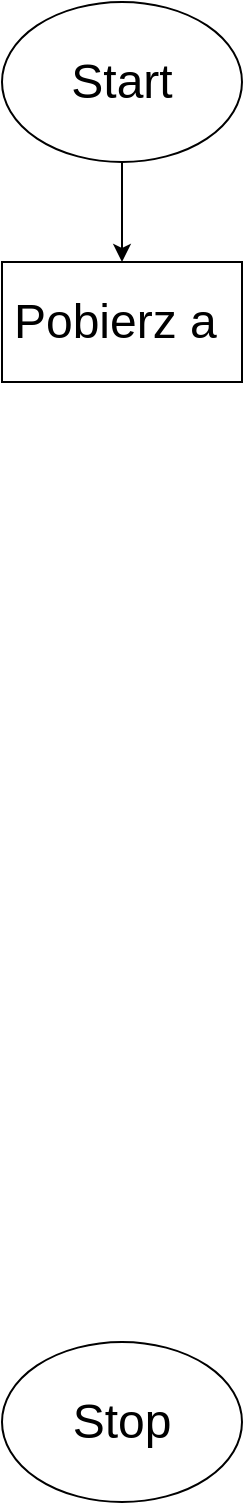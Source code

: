 <mxfile version="20.8.23" type="github">
  <diagram name="Strona-1" id="N2o9sDRhOVRG4yys8NiW">
    <mxGraphModel dx="1434" dy="796" grid="1" gridSize="10" guides="1" tooltips="1" connect="1" arrows="1" fold="1" page="1" pageScale="1" pageWidth="827" pageHeight="1169" math="0" shadow="0">
      <root>
        <mxCell id="0" />
        <mxCell id="1" parent="0" />
        <mxCell id="E7xoceRB0Ow2088OI2t0-4" style="edgeStyle=orthogonalEdgeStyle;rounded=0;orthogonalLoop=1;jettySize=auto;html=1;fontSize=24;" edge="1" parent="1" source="E7xoceRB0Ow2088OI2t0-1" target="E7xoceRB0Ow2088OI2t0-3">
          <mxGeometry relative="1" as="geometry" />
        </mxCell>
        <mxCell id="E7xoceRB0Ow2088OI2t0-1" value="Start" style="ellipse;whiteSpace=wrap;html=1;fontSize=24;" vertex="1" parent="1">
          <mxGeometry x="354" y="30" width="120" height="80" as="geometry" />
        </mxCell>
        <mxCell id="E7xoceRB0Ow2088OI2t0-2" value="Stop" style="ellipse;whiteSpace=wrap;html=1;fontSize=24;" vertex="1" parent="1">
          <mxGeometry x="354" y="700" width="120" height="80" as="geometry" />
        </mxCell>
        <mxCell id="E7xoceRB0Ow2088OI2t0-3" value="Pobierz a&amp;nbsp;&lt;br&gt;" style="rounded=0;whiteSpace=wrap;html=1;fontSize=24;" vertex="1" parent="1">
          <mxGeometry x="354" y="160" width="120" height="60" as="geometry" />
        </mxCell>
      </root>
    </mxGraphModel>
  </diagram>
</mxfile>
